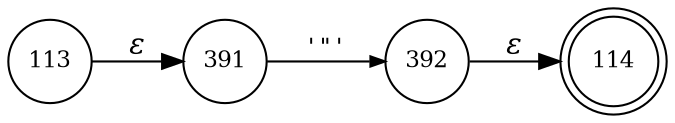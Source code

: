 digraph ATN {
rankdir=LR;
s114[fontsize=11, label="114", shape=doublecircle, fixedsize=true, width=.6];
s113[fontsize=11,label="113", shape=circle, fixedsize=true, width=.55, peripheries=1];
s391[fontsize=11,label="391", shape=circle, fixedsize=true, width=.55, peripheries=1];
s392[fontsize=11,label="392", shape=circle, fixedsize=true, width=.55, peripheries=1];
s113 -> s391 [fontname="Times-Italic", label="&epsilon;"];
s391 -> s392 [fontsize=11, fontname="Courier", arrowsize=.7, label = "'\"'", arrowhead = normal];
s392 -> s114 [fontname="Times-Italic", label="&epsilon;"];
}
